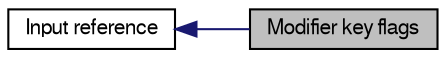 digraph structs
{
  bgcolor="transparent";
  edge [fontname="FreeSans",fontsize=8,labelfontname="FreeSans",labelfontsize=8];
  node [fontname="FreeSans",fontsize=10,shape=record];
  rankdir=LR;
  Node0 [label="Modifier key flags",height=0.2,width=0.4,color="black", fillcolor="grey75", style="filled" fontcolor="black"];
  Node1 [label="Input reference",height=0.2,width=0.4,color="black",URL="$group__input.html"];
  Node1->Node0 [shape=plaintext, color="midnightblue", dir="back", style="solid"];
}
